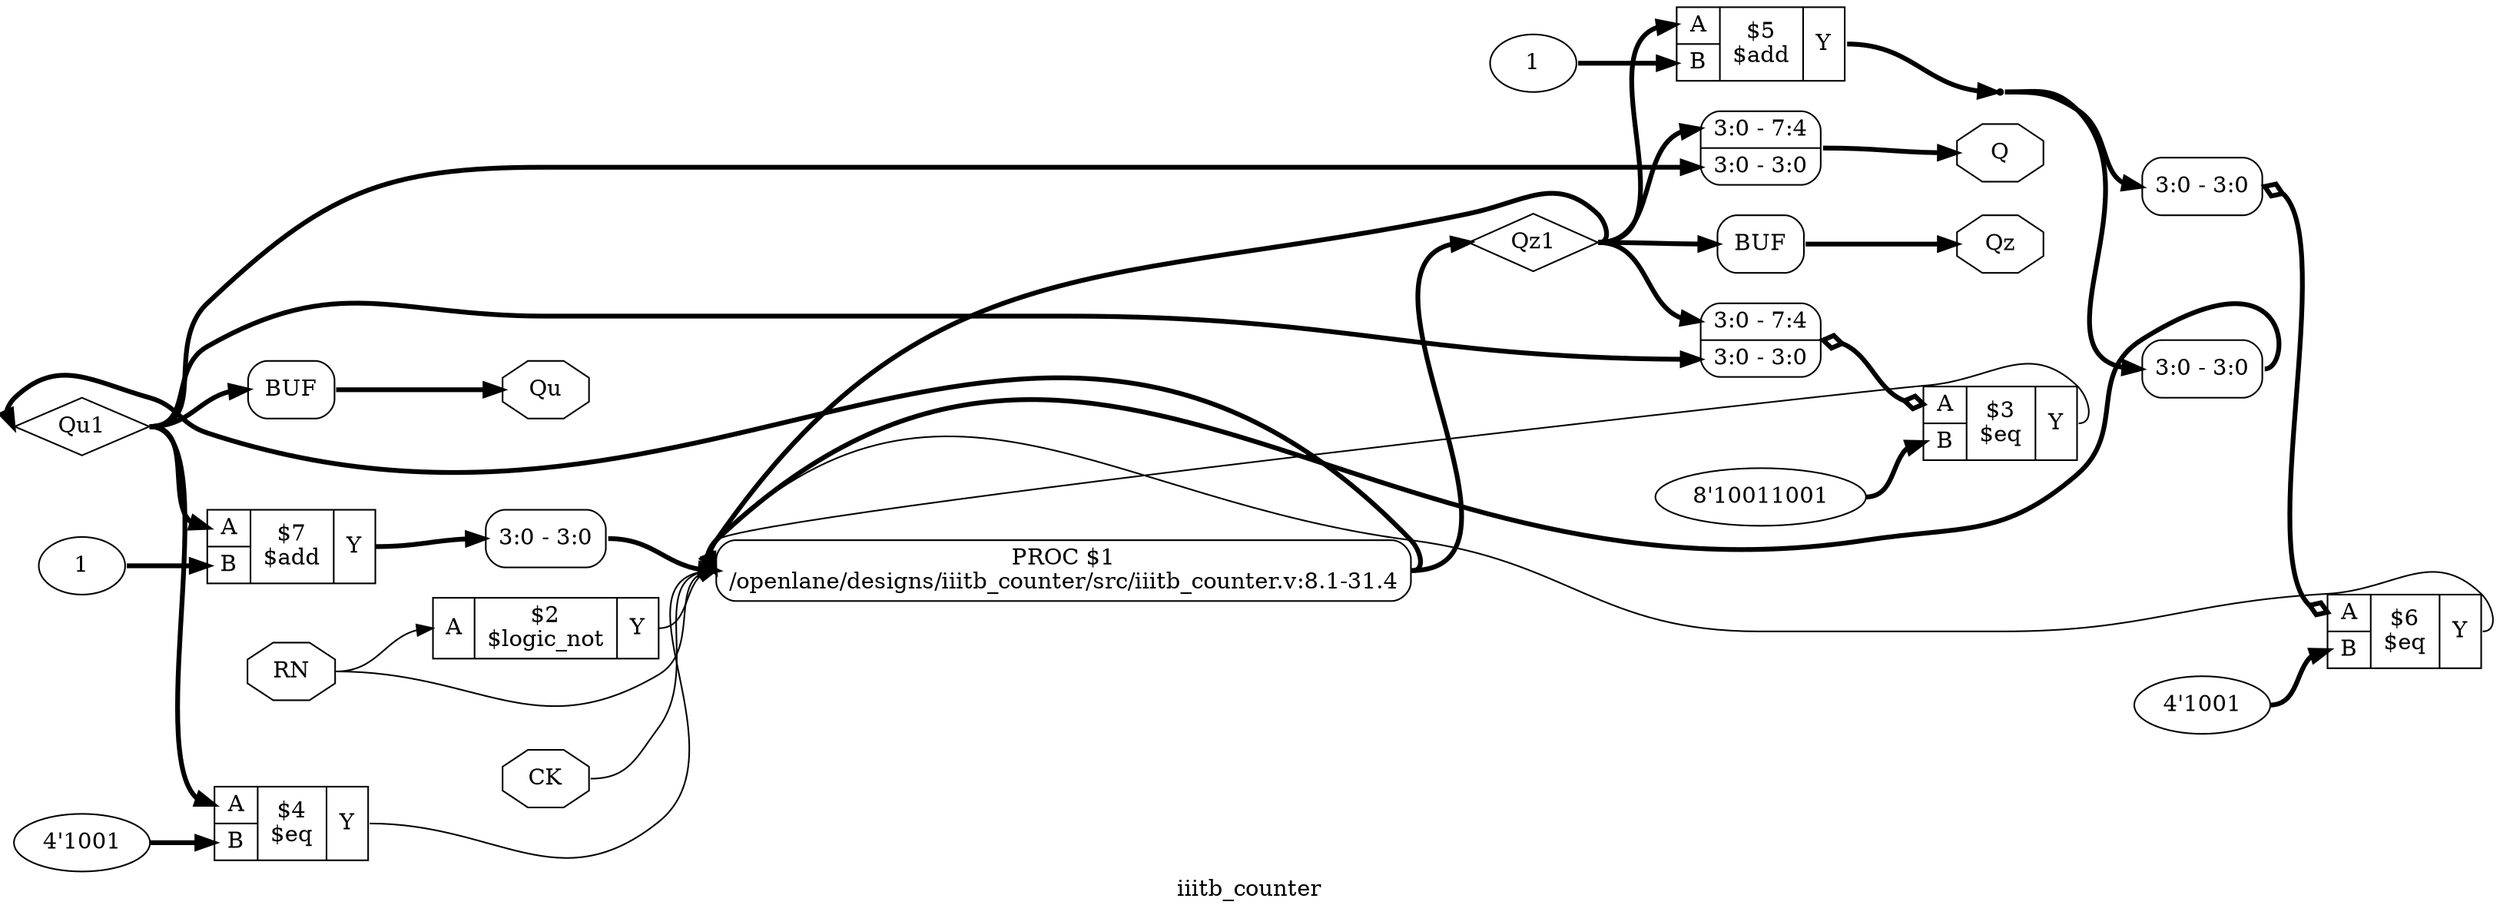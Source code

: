 digraph "iiitb_counter" {
label="iiitb_counter";
rankdir="LR";
remincross=true;
n16 [ shape=diamond, label="Qu1", color="black", fontcolor="black" ];
n17 [ shape=diamond, label="Qz1", color="black", fontcolor="black" ];
n18 [ shape=octagon, label="Q", color="black", fontcolor="black" ];
n19 [ shape=octagon, label="Qu", color="black", fontcolor="black" ];
n20 [ shape=octagon, label="Qz", color="black", fontcolor="black" ];
n21 [ shape=octagon, label="CK", color="black", fontcolor="black" ];
n22 [ shape=octagon, label="RN", color="black", fontcolor="black" ];
v0 [ label="1" ];
c26 [ shape=record, label="{{<p23> A|<p24> B}|$7\n$add|{<p25> Y}}" ];
v1 [ label="4'1001" ];
c27 [ shape=record, label="{{<p23> A|<p24> B}|$6\n$eq|{<p25> Y}}" ];
x2 [ shape=record, style=rounded, label="<s0> 3:0 - 3:0 " ];
x2:e -> c27:p23:w [arrowhead=odiamond, arrowtail=odiamond, dir=both, color="black", style="setlinewidth(3)", label=""];
v3 [ label="1" ];
c28 [ shape=record, label="{{<p23> A|<p24> B}|$5\n$add|{<p25> Y}}" ];
v4 [ label="4'1001" ];
c29 [ shape=record, label="{{<p23> A|<p24> B}|$4\n$eq|{<p25> Y}}" ];
v5 [ label="8'10011001" ];
c30 [ shape=record, label="{{<p23> A|<p24> B}|$3\n$eq|{<p25> Y}}" ];
x6 [ shape=record, style=rounded, label="<s1> 3:0 - 7:4 |<s0> 3:0 - 3:0 " ];
x6:e -> c30:p23:w [arrowhead=odiamond, arrowtail=odiamond, dir=both, color="black", style="setlinewidth(3)", label=""];
c31 [ shape=record, label="{{<p23> A}|$2\n$logic_not|{<p25> Y}}" ];
x8 [ shape=record, style=rounded, label="<s0> 3:0 - 3:0 " ];
x9 [ shape=record, style=rounded, label="<s0> 3:0 - 3:0 " ];
p7 [shape=box, style=rounded, label="PROC $1\n/openlane/designs/iiitb_counter/src/iiitb_counter.v:8.1-31.4"];
x10 [ shape=record, style=rounded, label="<s1> 3:0 - 7:4 |<s0> 3:0 - 3:0 " ];
x11 [shape=box, style=rounded, label="BUF"];
x12 [shape=box, style=rounded, label="BUF"];
c26:p25:e -> x9:s0:w [color="black", style="setlinewidth(3)", label=""];
c30:p25:e -> p7:w [color="black", label=""];
c31:p25:e -> p7:w [color="black", label=""];
p7:e -> n16:w [color="black", style="setlinewidth(3)", label=""];
n16:e -> c26:p23:w [color="black", style="setlinewidth(3)", label=""];
n16:e -> c29:p23:w [color="black", style="setlinewidth(3)", label=""];
n16:e -> x10:s0:w [color="black", style="setlinewidth(3)", label=""];
n16:e -> x11:w:w [color="black", style="setlinewidth(3)", label=""];
n16:e -> x6:s0:w [color="black", style="setlinewidth(3)", label=""];
p7:e -> n17:w [color="black", style="setlinewidth(3)", label=""];
n17:e -> c28:p23:w [color="black", style="setlinewidth(3)", label=""];
n17:e -> p7:w [color="black", style="setlinewidth(3)", label=""];
n17:e -> x10:s1:w [color="black", style="setlinewidth(3)", label=""];
n17:e -> x12:w:w [color="black", style="setlinewidth(3)", label=""];
n17:e -> x6:s1:w [color="black", style="setlinewidth(3)", label=""];
x10:e -> n18:w [color="black", style="setlinewidth(3)", label=""];
x11:e:e -> n19:w [color="black", style="setlinewidth(3)", label=""];
x12:e:e -> n20:w [color="black", style="setlinewidth(3)", label=""];
n21:e -> p7:w [color="black", label=""];
n22:e -> c31:p23:w [color="black", label=""];
n22:e -> p7:w [color="black", label=""];
c27:p25:e -> p7:w [color="black", label=""];
n4 [ shape=point ];
c28:p25:e -> n4:w [color="black", style="setlinewidth(3)", label=""];
n4:e -> x2:s0:w [color="black", style="setlinewidth(3)", label=""];
n4:e -> x8:s0:w [color="black", style="setlinewidth(3)", label=""];
c29:p25:e -> p7:w [color="black", label=""];
v0:e -> c26:p24:w [color="black", style="setlinewidth(3)", label=""];
v1:e -> c27:p24:w [color="black", style="setlinewidth(3)", label=""];
v3:e -> c28:p24:w [color="black", style="setlinewidth(3)", label=""];
v4:e -> c29:p24:w [color="black", style="setlinewidth(3)", label=""];
v5:e -> c30:p24:w [color="black", style="setlinewidth(3)", label=""];
x8:e -> p7:w [color="black", style="setlinewidth(3)", label=""];
x9:e -> p7:w [color="black", style="setlinewidth(3)", label=""];
}
